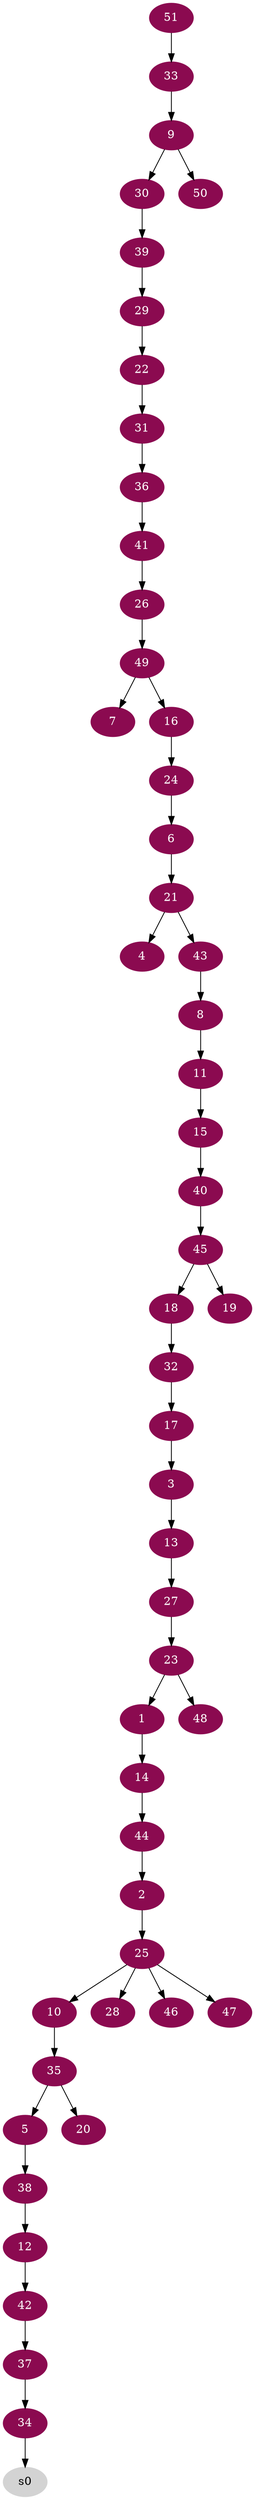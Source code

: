 digraph G {
node [color=deeppink4, style=filled, fontcolor=white];
23 -> 1;
44 -> 2;
17 -> 3;
21 -> 4;
35 -> 5;
24 -> 6;
49 -> 7;
43 -> 8;
33 -> 9;
25 -> 10;
8 -> 11;
38 -> 12;
3 -> 13;
1 -> 14;
11 -> 15;
49 -> 16;
32 -> 17;
45 -> 18;
45 -> 19;
35 -> 20;
6 -> 21;
29 -> 22;
27 -> 23;
16 -> 24;
2 -> 25;
41 -> 26;
13 -> 27;
25 -> 28;
39 -> 29;
9 -> 30;
22 -> 31;
18 -> 32;
51 -> 33;
37 -> 34;
10 -> 35;
31 -> 36;
42 -> 37;
5 -> 38;
30 -> 39;
15 -> 40;
36 -> 41;
12 -> 42;
21 -> 43;
14 -> 44;
40 -> 45;
25 -> 46;
25 -> 47;
23 -> 48;
26 -> 49;
9 -> 50;
node [color=lightgrey, style=filled, fontcolor=black];
34 -> s0;
}
